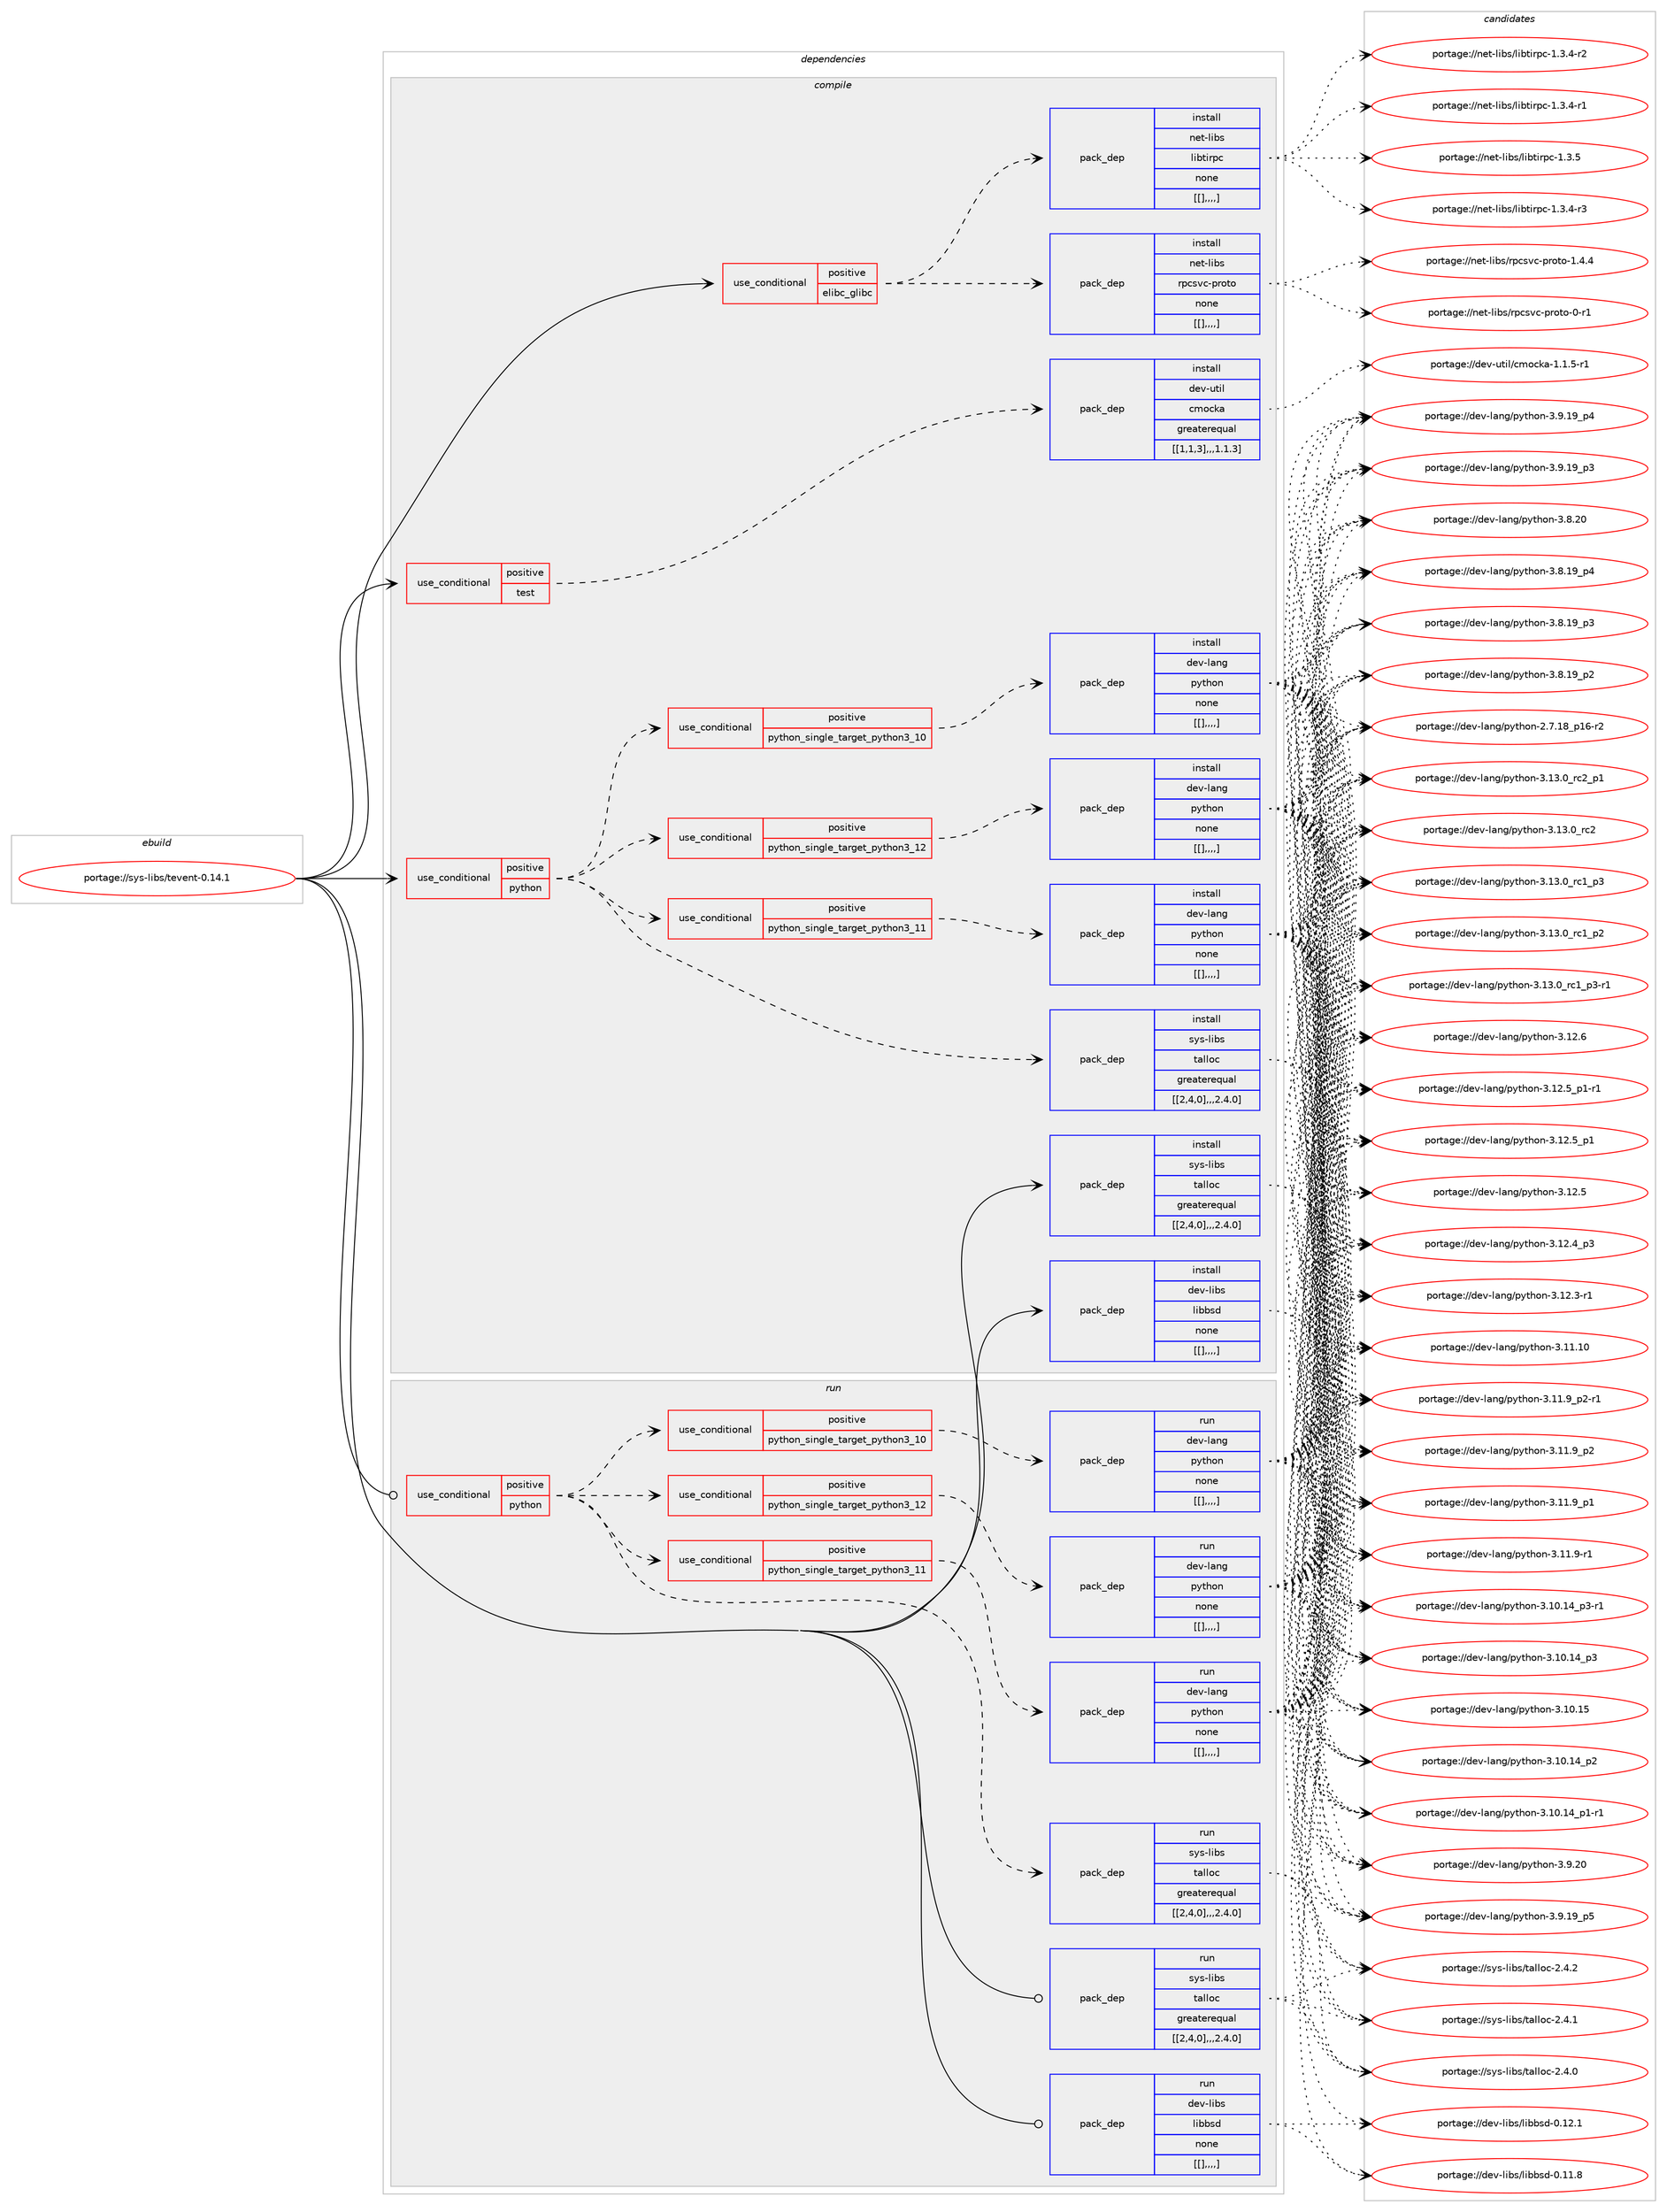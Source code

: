 digraph prolog {

# *************
# Graph options
# *************

newrank=true;
concentrate=true;
compound=true;
graph [rankdir=LR,fontname=Helvetica,fontsize=10,ranksep=1.5];#, ranksep=2.5, nodesep=0.2];
edge  [arrowhead=vee];
node  [fontname=Helvetica,fontsize=10];

# **********
# The ebuild
# **********

subgraph cluster_leftcol {
color=gray;
label=<<i>ebuild</i>>;
id [label="portage://sys-libs/tevent-0.14.1", color=red, width=4, href="../sys-libs/tevent-0.14.1.svg"];
}

# ****************
# The dependencies
# ****************

subgraph cluster_midcol {
color=gray;
label=<<i>dependencies</i>>;
subgraph cluster_compile {
fillcolor="#eeeeee";
style=filled;
label=<<i>compile</i>>;
subgraph cond10614 {
dependency28532 [label=<<TABLE BORDER="0" CELLBORDER="1" CELLSPACING="0" CELLPADDING="4"><TR><TD ROWSPAN="3" CELLPADDING="10">use_conditional</TD></TR><TR><TD>positive</TD></TR><TR><TD>elibc_glibc</TD></TR></TABLE>>, shape=none, color=red];
subgraph pack17840 {
dependency28533 [label=<<TABLE BORDER="0" CELLBORDER="1" CELLSPACING="0" CELLPADDING="4" WIDTH="220"><TR><TD ROWSPAN="6" CELLPADDING="30">pack_dep</TD></TR><TR><TD WIDTH="110">install</TD></TR><TR><TD>net-libs</TD></TR><TR><TD>libtirpc</TD></TR><TR><TD>none</TD></TR><TR><TD>[[],,,,]</TD></TR></TABLE>>, shape=none, color=blue];
}
dependency28532:e -> dependency28533:w [weight=20,style="dashed",arrowhead="vee"];
subgraph pack17841 {
dependency28534 [label=<<TABLE BORDER="0" CELLBORDER="1" CELLSPACING="0" CELLPADDING="4" WIDTH="220"><TR><TD ROWSPAN="6" CELLPADDING="30">pack_dep</TD></TR><TR><TD WIDTH="110">install</TD></TR><TR><TD>net-libs</TD></TR><TR><TD>rpcsvc-proto</TD></TR><TR><TD>none</TD></TR><TR><TD>[[],,,,]</TD></TR></TABLE>>, shape=none, color=blue];
}
dependency28532:e -> dependency28534:w [weight=20,style="dashed",arrowhead="vee"];
}
id:e -> dependency28532:w [weight=20,style="solid",arrowhead="vee"];
subgraph cond10615 {
dependency28535 [label=<<TABLE BORDER="0" CELLBORDER="1" CELLSPACING="0" CELLPADDING="4"><TR><TD ROWSPAN="3" CELLPADDING="10">use_conditional</TD></TR><TR><TD>positive</TD></TR><TR><TD>python</TD></TR></TABLE>>, shape=none, color=red];
subgraph cond10616 {
dependency28536 [label=<<TABLE BORDER="0" CELLBORDER="1" CELLSPACING="0" CELLPADDING="4"><TR><TD ROWSPAN="3" CELLPADDING="10">use_conditional</TD></TR><TR><TD>positive</TD></TR><TR><TD>python_single_target_python3_10</TD></TR></TABLE>>, shape=none, color=red];
subgraph pack17842 {
dependency28537 [label=<<TABLE BORDER="0" CELLBORDER="1" CELLSPACING="0" CELLPADDING="4" WIDTH="220"><TR><TD ROWSPAN="6" CELLPADDING="30">pack_dep</TD></TR><TR><TD WIDTH="110">install</TD></TR><TR><TD>dev-lang</TD></TR><TR><TD>python</TD></TR><TR><TD>none</TD></TR><TR><TD>[[],,,,]</TD></TR></TABLE>>, shape=none, color=blue];
}
dependency28536:e -> dependency28537:w [weight=20,style="dashed",arrowhead="vee"];
}
dependency28535:e -> dependency28536:w [weight=20,style="dashed",arrowhead="vee"];
subgraph cond10617 {
dependency28538 [label=<<TABLE BORDER="0" CELLBORDER="1" CELLSPACING="0" CELLPADDING="4"><TR><TD ROWSPAN="3" CELLPADDING="10">use_conditional</TD></TR><TR><TD>positive</TD></TR><TR><TD>python_single_target_python3_11</TD></TR></TABLE>>, shape=none, color=red];
subgraph pack17843 {
dependency28539 [label=<<TABLE BORDER="0" CELLBORDER="1" CELLSPACING="0" CELLPADDING="4" WIDTH="220"><TR><TD ROWSPAN="6" CELLPADDING="30">pack_dep</TD></TR><TR><TD WIDTH="110">install</TD></TR><TR><TD>dev-lang</TD></TR><TR><TD>python</TD></TR><TR><TD>none</TD></TR><TR><TD>[[],,,,]</TD></TR></TABLE>>, shape=none, color=blue];
}
dependency28538:e -> dependency28539:w [weight=20,style="dashed",arrowhead="vee"];
}
dependency28535:e -> dependency28538:w [weight=20,style="dashed",arrowhead="vee"];
subgraph cond10618 {
dependency28540 [label=<<TABLE BORDER="0" CELLBORDER="1" CELLSPACING="0" CELLPADDING="4"><TR><TD ROWSPAN="3" CELLPADDING="10">use_conditional</TD></TR><TR><TD>positive</TD></TR><TR><TD>python_single_target_python3_12</TD></TR></TABLE>>, shape=none, color=red];
subgraph pack17844 {
dependency28541 [label=<<TABLE BORDER="0" CELLBORDER="1" CELLSPACING="0" CELLPADDING="4" WIDTH="220"><TR><TD ROWSPAN="6" CELLPADDING="30">pack_dep</TD></TR><TR><TD WIDTH="110">install</TD></TR><TR><TD>dev-lang</TD></TR><TR><TD>python</TD></TR><TR><TD>none</TD></TR><TR><TD>[[],,,,]</TD></TR></TABLE>>, shape=none, color=blue];
}
dependency28540:e -> dependency28541:w [weight=20,style="dashed",arrowhead="vee"];
}
dependency28535:e -> dependency28540:w [weight=20,style="dashed",arrowhead="vee"];
subgraph pack17845 {
dependency28542 [label=<<TABLE BORDER="0" CELLBORDER="1" CELLSPACING="0" CELLPADDING="4" WIDTH="220"><TR><TD ROWSPAN="6" CELLPADDING="30">pack_dep</TD></TR><TR><TD WIDTH="110">install</TD></TR><TR><TD>sys-libs</TD></TR><TR><TD>talloc</TD></TR><TR><TD>greaterequal</TD></TR><TR><TD>[[2,4,0],,,2.4.0]</TD></TR></TABLE>>, shape=none, color=blue];
}
dependency28535:e -> dependency28542:w [weight=20,style="dashed",arrowhead="vee"];
}
id:e -> dependency28535:w [weight=20,style="solid",arrowhead="vee"];
subgraph cond10619 {
dependency28543 [label=<<TABLE BORDER="0" CELLBORDER="1" CELLSPACING="0" CELLPADDING="4"><TR><TD ROWSPAN="3" CELLPADDING="10">use_conditional</TD></TR><TR><TD>positive</TD></TR><TR><TD>test</TD></TR></TABLE>>, shape=none, color=red];
subgraph pack17846 {
dependency28544 [label=<<TABLE BORDER="0" CELLBORDER="1" CELLSPACING="0" CELLPADDING="4" WIDTH="220"><TR><TD ROWSPAN="6" CELLPADDING="30">pack_dep</TD></TR><TR><TD WIDTH="110">install</TD></TR><TR><TD>dev-util</TD></TR><TR><TD>cmocka</TD></TR><TR><TD>greaterequal</TD></TR><TR><TD>[[1,1,3],,,1.1.3]</TD></TR></TABLE>>, shape=none, color=blue];
}
dependency28543:e -> dependency28544:w [weight=20,style="dashed",arrowhead="vee"];
}
id:e -> dependency28543:w [weight=20,style="solid",arrowhead="vee"];
subgraph pack17847 {
dependency28545 [label=<<TABLE BORDER="0" CELLBORDER="1" CELLSPACING="0" CELLPADDING="4" WIDTH="220"><TR><TD ROWSPAN="6" CELLPADDING="30">pack_dep</TD></TR><TR><TD WIDTH="110">install</TD></TR><TR><TD>dev-libs</TD></TR><TR><TD>libbsd</TD></TR><TR><TD>none</TD></TR><TR><TD>[[],,,,]</TD></TR></TABLE>>, shape=none, color=blue];
}
id:e -> dependency28545:w [weight=20,style="solid",arrowhead="vee"];
subgraph pack17848 {
dependency28546 [label=<<TABLE BORDER="0" CELLBORDER="1" CELLSPACING="0" CELLPADDING="4" WIDTH="220"><TR><TD ROWSPAN="6" CELLPADDING="30">pack_dep</TD></TR><TR><TD WIDTH="110">install</TD></TR><TR><TD>sys-libs</TD></TR><TR><TD>talloc</TD></TR><TR><TD>greaterequal</TD></TR><TR><TD>[[2,4,0],,,2.4.0]</TD></TR></TABLE>>, shape=none, color=blue];
}
id:e -> dependency28546:w [weight=20,style="solid",arrowhead="vee"];
}
subgraph cluster_compileandrun {
fillcolor="#eeeeee";
style=filled;
label=<<i>compile and run</i>>;
}
subgraph cluster_run {
fillcolor="#eeeeee";
style=filled;
label=<<i>run</i>>;
subgraph cond10620 {
dependency28547 [label=<<TABLE BORDER="0" CELLBORDER="1" CELLSPACING="0" CELLPADDING="4"><TR><TD ROWSPAN="3" CELLPADDING="10">use_conditional</TD></TR><TR><TD>positive</TD></TR><TR><TD>python</TD></TR></TABLE>>, shape=none, color=red];
subgraph cond10621 {
dependency28548 [label=<<TABLE BORDER="0" CELLBORDER="1" CELLSPACING="0" CELLPADDING="4"><TR><TD ROWSPAN="3" CELLPADDING="10">use_conditional</TD></TR><TR><TD>positive</TD></TR><TR><TD>python_single_target_python3_10</TD></TR></TABLE>>, shape=none, color=red];
subgraph pack17849 {
dependency28549 [label=<<TABLE BORDER="0" CELLBORDER="1" CELLSPACING="0" CELLPADDING="4" WIDTH="220"><TR><TD ROWSPAN="6" CELLPADDING="30">pack_dep</TD></TR><TR><TD WIDTH="110">run</TD></TR><TR><TD>dev-lang</TD></TR><TR><TD>python</TD></TR><TR><TD>none</TD></TR><TR><TD>[[],,,,]</TD></TR></TABLE>>, shape=none, color=blue];
}
dependency28548:e -> dependency28549:w [weight=20,style="dashed",arrowhead="vee"];
}
dependency28547:e -> dependency28548:w [weight=20,style="dashed",arrowhead="vee"];
subgraph cond10622 {
dependency28550 [label=<<TABLE BORDER="0" CELLBORDER="1" CELLSPACING="0" CELLPADDING="4"><TR><TD ROWSPAN="3" CELLPADDING="10">use_conditional</TD></TR><TR><TD>positive</TD></TR><TR><TD>python_single_target_python3_11</TD></TR></TABLE>>, shape=none, color=red];
subgraph pack17850 {
dependency28551 [label=<<TABLE BORDER="0" CELLBORDER="1" CELLSPACING="0" CELLPADDING="4" WIDTH="220"><TR><TD ROWSPAN="6" CELLPADDING="30">pack_dep</TD></TR><TR><TD WIDTH="110">run</TD></TR><TR><TD>dev-lang</TD></TR><TR><TD>python</TD></TR><TR><TD>none</TD></TR><TR><TD>[[],,,,]</TD></TR></TABLE>>, shape=none, color=blue];
}
dependency28550:e -> dependency28551:w [weight=20,style="dashed",arrowhead="vee"];
}
dependency28547:e -> dependency28550:w [weight=20,style="dashed",arrowhead="vee"];
subgraph cond10623 {
dependency28552 [label=<<TABLE BORDER="0" CELLBORDER="1" CELLSPACING="0" CELLPADDING="4"><TR><TD ROWSPAN="3" CELLPADDING="10">use_conditional</TD></TR><TR><TD>positive</TD></TR><TR><TD>python_single_target_python3_12</TD></TR></TABLE>>, shape=none, color=red];
subgraph pack17851 {
dependency28553 [label=<<TABLE BORDER="0" CELLBORDER="1" CELLSPACING="0" CELLPADDING="4" WIDTH="220"><TR><TD ROWSPAN="6" CELLPADDING="30">pack_dep</TD></TR><TR><TD WIDTH="110">run</TD></TR><TR><TD>dev-lang</TD></TR><TR><TD>python</TD></TR><TR><TD>none</TD></TR><TR><TD>[[],,,,]</TD></TR></TABLE>>, shape=none, color=blue];
}
dependency28552:e -> dependency28553:w [weight=20,style="dashed",arrowhead="vee"];
}
dependency28547:e -> dependency28552:w [weight=20,style="dashed",arrowhead="vee"];
subgraph pack17852 {
dependency28554 [label=<<TABLE BORDER="0" CELLBORDER="1" CELLSPACING="0" CELLPADDING="4" WIDTH="220"><TR><TD ROWSPAN="6" CELLPADDING="30">pack_dep</TD></TR><TR><TD WIDTH="110">run</TD></TR><TR><TD>sys-libs</TD></TR><TR><TD>talloc</TD></TR><TR><TD>greaterequal</TD></TR><TR><TD>[[2,4,0],,,2.4.0]</TD></TR></TABLE>>, shape=none, color=blue];
}
dependency28547:e -> dependency28554:w [weight=20,style="dashed",arrowhead="vee"];
}
id:e -> dependency28547:w [weight=20,style="solid",arrowhead="odot"];
subgraph pack17853 {
dependency28555 [label=<<TABLE BORDER="0" CELLBORDER="1" CELLSPACING="0" CELLPADDING="4" WIDTH="220"><TR><TD ROWSPAN="6" CELLPADDING="30">pack_dep</TD></TR><TR><TD WIDTH="110">run</TD></TR><TR><TD>dev-libs</TD></TR><TR><TD>libbsd</TD></TR><TR><TD>none</TD></TR><TR><TD>[[],,,,]</TD></TR></TABLE>>, shape=none, color=blue];
}
id:e -> dependency28555:w [weight=20,style="solid",arrowhead="odot"];
subgraph pack17854 {
dependency28556 [label=<<TABLE BORDER="0" CELLBORDER="1" CELLSPACING="0" CELLPADDING="4" WIDTH="220"><TR><TD ROWSPAN="6" CELLPADDING="30">pack_dep</TD></TR><TR><TD WIDTH="110">run</TD></TR><TR><TD>sys-libs</TD></TR><TR><TD>talloc</TD></TR><TR><TD>greaterequal</TD></TR><TR><TD>[[2,4,0],,,2.4.0]</TD></TR></TABLE>>, shape=none, color=blue];
}
id:e -> dependency28556:w [weight=20,style="solid",arrowhead="odot"];
}
}

# **************
# The candidates
# **************

subgraph cluster_choices {
rank=same;
color=gray;
label=<<i>candidates</i>>;

subgraph choice17840 {
color=black;
nodesep=1;
choice1101011164510810598115471081059811610511411299454946514653 [label="portage://net-libs/libtirpc-1.3.5", color=red, width=4,href="../net-libs/libtirpc-1.3.5.svg"];
choice11010111645108105981154710810598116105114112994549465146524511451 [label="portage://net-libs/libtirpc-1.3.4-r3", color=red, width=4,href="../net-libs/libtirpc-1.3.4-r3.svg"];
choice11010111645108105981154710810598116105114112994549465146524511450 [label="portage://net-libs/libtirpc-1.3.4-r2", color=red, width=4,href="../net-libs/libtirpc-1.3.4-r2.svg"];
choice11010111645108105981154710810598116105114112994549465146524511449 [label="portage://net-libs/libtirpc-1.3.4-r1", color=red, width=4,href="../net-libs/libtirpc-1.3.4-r1.svg"];
dependency28533:e -> choice1101011164510810598115471081059811610511411299454946514653:w [style=dotted,weight="100"];
dependency28533:e -> choice11010111645108105981154710810598116105114112994549465146524511451:w [style=dotted,weight="100"];
dependency28533:e -> choice11010111645108105981154710810598116105114112994549465146524511450:w [style=dotted,weight="100"];
dependency28533:e -> choice11010111645108105981154710810598116105114112994549465146524511449:w [style=dotted,weight="100"];
}
subgraph choice17841 {
color=black;
nodesep=1;
choice110101116451081059811547114112991151189945112114111116111454946524652 [label="portage://net-libs/rpcsvc-proto-1.4.4", color=red, width=4,href="../net-libs/rpcsvc-proto-1.4.4.svg"];
choice11010111645108105981154711411299115118994511211411111611145484511449 [label="portage://net-libs/rpcsvc-proto-0-r1", color=red, width=4,href="../net-libs/rpcsvc-proto-0-r1.svg"];
dependency28534:e -> choice110101116451081059811547114112991151189945112114111116111454946524652:w [style=dotted,weight="100"];
dependency28534:e -> choice11010111645108105981154711411299115118994511211411111611145484511449:w [style=dotted,weight="100"];
}
subgraph choice17842 {
color=black;
nodesep=1;
choice100101118451089711010347112121116104111110455146495146489511499509511249 [label="portage://dev-lang/python-3.13.0_rc2_p1", color=red, width=4,href="../dev-lang/python-3.13.0_rc2_p1.svg"];
choice10010111845108971101034711212111610411111045514649514648951149950 [label="portage://dev-lang/python-3.13.0_rc2", color=red, width=4,href="../dev-lang/python-3.13.0_rc2.svg"];
choice1001011184510897110103471121211161041111104551464951464895114994995112514511449 [label="portage://dev-lang/python-3.13.0_rc1_p3-r1", color=red, width=4,href="../dev-lang/python-3.13.0_rc1_p3-r1.svg"];
choice100101118451089711010347112121116104111110455146495146489511499499511251 [label="portage://dev-lang/python-3.13.0_rc1_p3", color=red, width=4,href="../dev-lang/python-3.13.0_rc1_p3.svg"];
choice100101118451089711010347112121116104111110455146495146489511499499511250 [label="portage://dev-lang/python-3.13.0_rc1_p2", color=red, width=4,href="../dev-lang/python-3.13.0_rc1_p2.svg"];
choice10010111845108971101034711212111610411111045514649504654 [label="portage://dev-lang/python-3.12.6", color=red, width=4,href="../dev-lang/python-3.12.6.svg"];
choice1001011184510897110103471121211161041111104551464950465395112494511449 [label="portage://dev-lang/python-3.12.5_p1-r1", color=red, width=4,href="../dev-lang/python-3.12.5_p1-r1.svg"];
choice100101118451089711010347112121116104111110455146495046539511249 [label="portage://dev-lang/python-3.12.5_p1", color=red, width=4,href="../dev-lang/python-3.12.5_p1.svg"];
choice10010111845108971101034711212111610411111045514649504653 [label="portage://dev-lang/python-3.12.5", color=red, width=4,href="../dev-lang/python-3.12.5.svg"];
choice100101118451089711010347112121116104111110455146495046529511251 [label="portage://dev-lang/python-3.12.4_p3", color=red, width=4,href="../dev-lang/python-3.12.4_p3.svg"];
choice100101118451089711010347112121116104111110455146495046514511449 [label="portage://dev-lang/python-3.12.3-r1", color=red, width=4,href="../dev-lang/python-3.12.3-r1.svg"];
choice1001011184510897110103471121211161041111104551464949464948 [label="portage://dev-lang/python-3.11.10", color=red, width=4,href="../dev-lang/python-3.11.10.svg"];
choice1001011184510897110103471121211161041111104551464949465795112504511449 [label="portage://dev-lang/python-3.11.9_p2-r1", color=red, width=4,href="../dev-lang/python-3.11.9_p2-r1.svg"];
choice100101118451089711010347112121116104111110455146494946579511250 [label="portage://dev-lang/python-3.11.9_p2", color=red, width=4,href="../dev-lang/python-3.11.9_p2.svg"];
choice100101118451089711010347112121116104111110455146494946579511249 [label="portage://dev-lang/python-3.11.9_p1", color=red, width=4,href="../dev-lang/python-3.11.9_p1.svg"];
choice100101118451089711010347112121116104111110455146494946574511449 [label="portage://dev-lang/python-3.11.9-r1", color=red, width=4,href="../dev-lang/python-3.11.9-r1.svg"];
choice1001011184510897110103471121211161041111104551464948464953 [label="portage://dev-lang/python-3.10.15", color=red, width=4,href="../dev-lang/python-3.10.15.svg"];
choice100101118451089711010347112121116104111110455146494846495295112514511449 [label="portage://dev-lang/python-3.10.14_p3-r1", color=red, width=4,href="../dev-lang/python-3.10.14_p3-r1.svg"];
choice10010111845108971101034711212111610411111045514649484649529511251 [label="portage://dev-lang/python-3.10.14_p3", color=red, width=4,href="../dev-lang/python-3.10.14_p3.svg"];
choice10010111845108971101034711212111610411111045514649484649529511250 [label="portage://dev-lang/python-3.10.14_p2", color=red, width=4,href="../dev-lang/python-3.10.14_p2.svg"];
choice100101118451089711010347112121116104111110455146494846495295112494511449 [label="portage://dev-lang/python-3.10.14_p1-r1", color=red, width=4,href="../dev-lang/python-3.10.14_p1-r1.svg"];
choice10010111845108971101034711212111610411111045514657465048 [label="portage://dev-lang/python-3.9.20", color=red, width=4,href="../dev-lang/python-3.9.20.svg"];
choice100101118451089711010347112121116104111110455146574649579511253 [label="portage://dev-lang/python-3.9.19_p5", color=red, width=4,href="../dev-lang/python-3.9.19_p5.svg"];
choice100101118451089711010347112121116104111110455146574649579511252 [label="portage://dev-lang/python-3.9.19_p4", color=red, width=4,href="../dev-lang/python-3.9.19_p4.svg"];
choice100101118451089711010347112121116104111110455146574649579511251 [label="portage://dev-lang/python-3.9.19_p3", color=red, width=4,href="../dev-lang/python-3.9.19_p3.svg"];
choice10010111845108971101034711212111610411111045514656465048 [label="portage://dev-lang/python-3.8.20", color=red, width=4,href="../dev-lang/python-3.8.20.svg"];
choice100101118451089711010347112121116104111110455146564649579511252 [label="portage://dev-lang/python-3.8.19_p4", color=red, width=4,href="../dev-lang/python-3.8.19_p4.svg"];
choice100101118451089711010347112121116104111110455146564649579511251 [label="portage://dev-lang/python-3.8.19_p3", color=red, width=4,href="../dev-lang/python-3.8.19_p3.svg"];
choice100101118451089711010347112121116104111110455146564649579511250 [label="portage://dev-lang/python-3.8.19_p2", color=red, width=4,href="../dev-lang/python-3.8.19_p2.svg"];
choice100101118451089711010347112121116104111110455046554649569511249544511450 [label="portage://dev-lang/python-2.7.18_p16-r2", color=red, width=4,href="../dev-lang/python-2.7.18_p16-r2.svg"];
dependency28537:e -> choice100101118451089711010347112121116104111110455146495146489511499509511249:w [style=dotted,weight="100"];
dependency28537:e -> choice10010111845108971101034711212111610411111045514649514648951149950:w [style=dotted,weight="100"];
dependency28537:e -> choice1001011184510897110103471121211161041111104551464951464895114994995112514511449:w [style=dotted,weight="100"];
dependency28537:e -> choice100101118451089711010347112121116104111110455146495146489511499499511251:w [style=dotted,weight="100"];
dependency28537:e -> choice100101118451089711010347112121116104111110455146495146489511499499511250:w [style=dotted,weight="100"];
dependency28537:e -> choice10010111845108971101034711212111610411111045514649504654:w [style=dotted,weight="100"];
dependency28537:e -> choice1001011184510897110103471121211161041111104551464950465395112494511449:w [style=dotted,weight="100"];
dependency28537:e -> choice100101118451089711010347112121116104111110455146495046539511249:w [style=dotted,weight="100"];
dependency28537:e -> choice10010111845108971101034711212111610411111045514649504653:w [style=dotted,weight="100"];
dependency28537:e -> choice100101118451089711010347112121116104111110455146495046529511251:w [style=dotted,weight="100"];
dependency28537:e -> choice100101118451089711010347112121116104111110455146495046514511449:w [style=dotted,weight="100"];
dependency28537:e -> choice1001011184510897110103471121211161041111104551464949464948:w [style=dotted,weight="100"];
dependency28537:e -> choice1001011184510897110103471121211161041111104551464949465795112504511449:w [style=dotted,weight="100"];
dependency28537:e -> choice100101118451089711010347112121116104111110455146494946579511250:w [style=dotted,weight="100"];
dependency28537:e -> choice100101118451089711010347112121116104111110455146494946579511249:w [style=dotted,weight="100"];
dependency28537:e -> choice100101118451089711010347112121116104111110455146494946574511449:w [style=dotted,weight="100"];
dependency28537:e -> choice1001011184510897110103471121211161041111104551464948464953:w [style=dotted,weight="100"];
dependency28537:e -> choice100101118451089711010347112121116104111110455146494846495295112514511449:w [style=dotted,weight="100"];
dependency28537:e -> choice10010111845108971101034711212111610411111045514649484649529511251:w [style=dotted,weight="100"];
dependency28537:e -> choice10010111845108971101034711212111610411111045514649484649529511250:w [style=dotted,weight="100"];
dependency28537:e -> choice100101118451089711010347112121116104111110455146494846495295112494511449:w [style=dotted,weight="100"];
dependency28537:e -> choice10010111845108971101034711212111610411111045514657465048:w [style=dotted,weight="100"];
dependency28537:e -> choice100101118451089711010347112121116104111110455146574649579511253:w [style=dotted,weight="100"];
dependency28537:e -> choice100101118451089711010347112121116104111110455146574649579511252:w [style=dotted,weight="100"];
dependency28537:e -> choice100101118451089711010347112121116104111110455146574649579511251:w [style=dotted,weight="100"];
dependency28537:e -> choice10010111845108971101034711212111610411111045514656465048:w [style=dotted,weight="100"];
dependency28537:e -> choice100101118451089711010347112121116104111110455146564649579511252:w [style=dotted,weight="100"];
dependency28537:e -> choice100101118451089711010347112121116104111110455146564649579511251:w [style=dotted,weight="100"];
dependency28537:e -> choice100101118451089711010347112121116104111110455146564649579511250:w [style=dotted,weight="100"];
dependency28537:e -> choice100101118451089711010347112121116104111110455046554649569511249544511450:w [style=dotted,weight="100"];
}
subgraph choice17843 {
color=black;
nodesep=1;
choice100101118451089711010347112121116104111110455146495146489511499509511249 [label="portage://dev-lang/python-3.13.0_rc2_p1", color=red, width=4,href="../dev-lang/python-3.13.0_rc2_p1.svg"];
choice10010111845108971101034711212111610411111045514649514648951149950 [label="portage://dev-lang/python-3.13.0_rc2", color=red, width=4,href="../dev-lang/python-3.13.0_rc2.svg"];
choice1001011184510897110103471121211161041111104551464951464895114994995112514511449 [label="portage://dev-lang/python-3.13.0_rc1_p3-r1", color=red, width=4,href="../dev-lang/python-3.13.0_rc1_p3-r1.svg"];
choice100101118451089711010347112121116104111110455146495146489511499499511251 [label="portage://dev-lang/python-3.13.0_rc1_p3", color=red, width=4,href="../dev-lang/python-3.13.0_rc1_p3.svg"];
choice100101118451089711010347112121116104111110455146495146489511499499511250 [label="portage://dev-lang/python-3.13.0_rc1_p2", color=red, width=4,href="../dev-lang/python-3.13.0_rc1_p2.svg"];
choice10010111845108971101034711212111610411111045514649504654 [label="portage://dev-lang/python-3.12.6", color=red, width=4,href="../dev-lang/python-3.12.6.svg"];
choice1001011184510897110103471121211161041111104551464950465395112494511449 [label="portage://dev-lang/python-3.12.5_p1-r1", color=red, width=4,href="../dev-lang/python-3.12.5_p1-r1.svg"];
choice100101118451089711010347112121116104111110455146495046539511249 [label="portage://dev-lang/python-3.12.5_p1", color=red, width=4,href="../dev-lang/python-3.12.5_p1.svg"];
choice10010111845108971101034711212111610411111045514649504653 [label="portage://dev-lang/python-3.12.5", color=red, width=4,href="../dev-lang/python-3.12.5.svg"];
choice100101118451089711010347112121116104111110455146495046529511251 [label="portage://dev-lang/python-3.12.4_p3", color=red, width=4,href="../dev-lang/python-3.12.4_p3.svg"];
choice100101118451089711010347112121116104111110455146495046514511449 [label="portage://dev-lang/python-3.12.3-r1", color=red, width=4,href="../dev-lang/python-3.12.3-r1.svg"];
choice1001011184510897110103471121211161041111104551464949464948 [label="portage://dev-lang/python-3.11.10", color=red, width=4,href="../dev-lang/python-3.11.10.svg"];
choice1001011184510897110103471121211161041111104551464949465795112504511449 [label="portage://dev-lang/python-3.11.9_p2-r1", color=red, width=4,href="../dev-lang/python-3.11.9_p2-r1.svg"];
choice100101118451089711010347112121116104111110455146494946579511250 [label="portage://dev-lang/python-3.11.9_p2", color=red, width=4,href="../dev-lang/python-3.11.9_p2.svg"];
choice100101118451089711010347112121116104111110455146494946579511249 [label="portage://dev-lang/python-3.11.9_p1", color=red, width=4,href="../dev-lang/python-3.11.9_p1.svg"];
choice100101118451089711010347112121116104111110455146494946574511449 [label="portage://dev-lang/python-3.11.9-r1", color=red, width=4,href="../dev-lang/python-3.11.9-r1.svg"];
choice1001011184510897110103471121211161041111104551464948464953 [label="portage://dev-lang/python-3.10.15", color=red, width=4,href="../dev-lang/python-3.10.15.svg"];
choice100101118451089711010347112121116104111110455146494846495295112514511449 [label="portage://dev-lang/python-3.10.14_p3-r1", color=red, width=4,href="../dev-lang/python-3.10.14_p3-r1.svg"];
choice10010111845108971101034711212111610411111045514649484649529511251 [label="portage://dev-lang/python-3.10.14_p3", color=red, width=4,href="../dev-lang/python-3.10.14_p3.svg"];
choice10010111845108971101034711212111610411111045514649484649529511250 [label="portage://dev-lang/python-3.10.14_p2", color=red, width=4,href="../dev-lang/python-3.10.14_p2.svg"];
choice100101118451089711010347112121116104111110455146494846495295112494511449 [label="portage://dev-lang/python-3.10.14_p1-r1", color=red, width=4,href="../dev-lang/python-3.10.14_p1-r1.svg"];
choice10010111845108971101034711212111610411111045514657465048 [label="portage://dev-lang/python-3.9.20", color=red, width=4,href="../dev-lang/python-3.9.20.svg"];
choice100101118451089711010347112121116104111110455146574649579511253 [label="portage://dev-lang/python-3.9.19_p5", color=red, width=4,href="../dev-lang/python-3.9.19_p5.svg"];
choice100101118451089711010347112121116104111110455146574649579511252 [label="portage://dev-lang/python-3.9.19_p4", color=red, width=4,href="../dev-lang/python-3.9.19_p4.svg"];
choice100101118451089711010347112121116104111110455146574649579511251 [label="portage://dev-lang/python-3.9.19_p3", color=red, width=4,href="../dev-lang/python-3.9.19_p3.svg"];
choice10010111845108971101034711212111610411111045514656465048 [label="portage://dev-lang/python-3.8.20", color=red, width=4,href="../dev-lang/python-3.8.20.svg"];
choice100101118451089711010347112121116104111110455146564649579511252 [label="portage://dev-lang/python-3.8.19_p4", color=red, width=4,href="../dev-lang/python-3.8.19_p4.svg"];
choice100101118451089711010347112121116104111110455146564649579511251 [label="portage://dev-lang/python-3.8.19_p3", color=red, width=4,href="../dev-lang/python-3.8.19_p3.svg"];
choice100101118451089711010347112121116104111110455146564649579511250 [label="portage://dev-lang/python-3.8.19_p2", color=red, width=4,href="../dev-lang/python-3.8.19_p2.svg"];
choice100101118451089711010347112121116104111110455046554649569511249544511450 [label="portage://dev-lang/python-2.7.18_p16-r2", color=red, width=4,href="../dev-lang/python-2.7.18_p16-r2.svg"];
dependency28539:e -> choice100101118451089711010347112121116104111110455146495146489511499509511249:w [style=dotted,weight="100"];
dependency28539:e -> choice10010111845108971101034711212111610411111045514649514648951149950:w [style=dotted,weight="100"];
dependency28539:e -> choice1001011184510897110103471121211161041111104551464951464895114994995112514511449:w [style=dotted,weight="100"];
dependency28539:e -> choice100101118451089711010347112121116104111110455146495146489511499499511251:w [style=dotted,weight="100"];
dependency28539:e -> choice100101118451089711010347112121116104111110455146495146489511499499511250:w [style=dotted,weight="100"];
dependency28539:e -> choice10010111845108971101034711212111610411111045514649504654:w [style=dotted,weight="100"];
dependency28539:e -> choice1001011184510897110103471121211161041111104551464950465395112494511449:w [style=dotted,weight="100"];
dependency28539:e -> choice100101118451089711010347112121116104111110455146495046539511249:w [style=dotted,weight="100"];
dependency28539:e -> choice10010111845108971101034711212111610411111045514649504653:w [style=dotted,weight="100"];
dependency28539:e -> choice100101118451089711010347112121116104111110455146495046529511251:w [style=dotted,weight="100"];
dependency28539:e -> choice100101118451089711010347112121116104111110455146495046514511449:w [style=dotted,weight="100"];
dependency28539:e -> choice1001011184510897110103471121211161041111104551464949464948:w [style=dotted,weight="100"];
dependency28539:e -> choice1001011184510897110103471121211161041111104551464949465795112504511449:w [style=dotted,weight="100"];
dependency28539:e -> choice100101118451089711010347112121116104111110455146494946579511250:w [style=dotted,weight="100"];
dependency28539:e -> choice100101118451089711010347112121116104111110455146494946579511249:w [style=dotted,weight="100"];
dependency28539:e -> choice100101118451089711010347112121116104111110455146494946574511449:w [style=dotted,weight="100"];
dependency28539:e -> choice1001011184510897110103471121211161041111104551464948464953:w [style=dotted,weight="100"];
dependency28539:e -> choice100101118451089711010347112121116104111110455146494846495295112514511449:w [style=dotted,weight="100"];
dependency28539:e -> choice10010111845108971101034711212111610411111045514649484649529511251:w [style=dotted,weight="100"];
dependency28539:e -> choice10010111845108971101034711212111610411111045514649484649529511250:w [style=dotted,weight="100"];
dependency28539:e -> choice100101118451089711010347112121116104111110455146494846495295112494511449:w [style=dotted,weight="100"];
dependency28539:e -> choice10010111845108971101034711212111610411111045514657465048:w [style=dotted,weight="100"];
dependency28539:e -> choice100101118451089711010347112121116104111110455146574649579511253:w [style=dotted,weight="100"];
dependency28539:e -> choice100101118451089711010347112121116104111110455146574649579511252:w [style=dotted,weight="100"];
dependency28539:e -> choice100101118451089711010347112121116104111110455146574649579511251:w [style=dotted,weight="100"];
dependency28539:e -> choice10010111845108971101034711212111610411111045514656465048:w [style=dotted,weight="100"];
dependency28539:e -> choice100101118451089711010347112121116104111110455146564649579511252:w [style=dotted,weight="100"];
dependency28539:e -> choice100101118451089711010347112121116104111110455146564649579511251:w [style=dotted,weight="100"];
dependency28539:e -> choice100101118451089711010347112121116104111110455146564649579511250:w [style=dotted,weight="100"];
dependency28539:e -> choice100101118451089711010347112121116104111110455046554649569511249544511450:w [style=dotted,weight="100"];
}
subgraph choice17844 {
color=black;
nodesep=1;
choice100101118451089711010347112121116104111110455146495146489511499509511249 [label="portage://dev-lang/python-3.13.0_rc2_p1", color=red, width=4,href="../dev-lang/python-3.13.0_rc2_p1.svg"];
choice10010111845108971101034711212111610411111045514649514648951149950 [label="portage://dev-lang/python-3.13.0_rc2", color=red, width=4,href="../dev-lang/python-3.13.0_rc2.svg"];
choice1001011184510897110103471121211161041111104551464951464895114994995112514511449 [label="portage://dev-lang/python-3.13.0_rc1_p3-r1", color=red, width=4,href="../dev-lang/python-3.13.0_rc1_p3-r1.svg"];
choice100101118451089711010347112121116104111110455146495146489511499499511251 [label="portage://dev-lang/python-3.13.0_rc1_p3", color=red, width=4,href="../dev-lang/python-3.13.0_rc1_p3.svg"];
choice100101118451089711010347112121116104111110455146495146489511499499511250 [label="portage://dev-lang/python-3.13.0_rc1_p2", color=red, width=4,href="../dev-lang/python-3.13.0_rc1_p2.svg"];
choice10010111845108971101034711212111610411111045514649504654 [label="portage://dev-lang/python-3.12.6", color=red, width=4,href="../dev-lang/python-3.12.6.svg"];
choice1001011184510897110103471121211161041111104551464950465395112494511449 [label="portage://dev-lang/python-3.12.5_p1-r1", color=red, width=4,href="../dev-lang/python-3.12.5_p1-r1.svg"];
choice100101118451089711010347112121116104111110455146495046539511249 [label="portage://dev-lang/python-3.12.5_p1", color=red, width=4,href="../dev-lang/python-3.12.5_p1.svg"];
choice10010111845108971101034711212111610411111045514649504653 [label="portage://dev-lang/python-3.12.5", color=red, width=4,href="../dev-lang/python-3.12.5.svg"];
choice100101118451089711010347112121116104111110455146495046529511251 [label="portage://dev-lang/python-3.12.4_p3", color=red, width=4,href="../dev-lang/python-3.12.4_p3.svg"];
choice100101118451089711010347112121116104111110455146495046514511449 [label="portage://dev-lang/python-3.12.3-r1", color=red, width=4,href="../dev-lang/python-3.12.3-r1.svg"];
choice1001011184510897110103471121211161041111104551464949464948 [label="portage://dev-lang/python-3.11.10", color=red, width=4,href="../dev-lang/python-3.11.10.svg"];
choice1001011184510897110103471121211161041111104551464949465795112504511449 [label="portage://dev-lang/python-3.11.9_p2-r1", color=red, width=4,href="../dev-lang/python-3.11.9_p2-r1.svg"];
choice100101118451089711010347112121116104111110455146494946579511250 [label="portage://dev-lang/python-3.11.9_p2", color=red, width=4,href="../dev-lang/python-3.11.9_p2.svg"];
choice100101118451089711010347112121116104111110455146494946579511249 [label="portage://dev-lang/python-3.11.9_p1", color=red, width=4,href="../dev-lang/python-3.11.9_p1.svg"];
choice100101118451089711010347112121116104111110455146494946574511449 [label="portage://dev-lang/python-3.11.9-r1", color=red, width=4,href="../dev-lang/python-3.11.9-r1.svg"];
choice1001011184510897110103471121211161041111104551464948464953 [label="portage://dev-lang/python-3.10.15", color=red, width=4,href="../dev-lang/python-3.10.15.svg"];
choice100101118451089711010347112121116104111110455146494846495295112514511449 [label="portage://dev-lang/python-3.10.14_p3-r1", color=red, width=4,href="../dev-lang/python-3.10.14_p3-r1.svg"];
choice10010111845108971101034711212111610411111045514649484649529511251 [label="portage://dev-lang/python-3.10.14_p3", color=red, width=4,href="../dev-lang/python-3.10.14_p3.svg"];
choice10010111845108971101034711212111610411111045514649484649529511250 [label="portage://dev-lang/python-3.10.14_p2", color=red, width=4,href="../dev-lang/python-3.10.14_p2.svg"];
choice100101118451089711010347112121116104111110455146494846495295112494511449 [label="portage://dev-lang/python-3.10.14_p1-r1", color=red, width=4,href="../dev-lang/python-3.10.14_p1-r1.svg"];
choice10010111845108971101034711212111610411111045514657465048 [label="portage://dev-lang/python-3.9.20", color=red, width=4,href="../dev-lang/python-3.9.20.svg"];
choice100101118451089711010347112121116104111110455146574649579511253 [label="portage://dev-lang/python-3.9.19_p5", color=red, width=4,href="../dev-lang/python-3.9.19_p5.svg"];
choice100101118451089711010347112121116104111110455146574649579511252 [label="portage://dev-lang/python-3.9.19_p4", color=red, width=4,href="../dev-lang/python-3.9.19_p4.svg"];
choice100101118451089711010347112121116104111110455146574649579511251 [label="portage://dev-lang/python-3.9.19_p3", color=red, width=4,href="../dev-lang/python-3.9.19_p3.svg"];
choice10010111845108971101034711212111610411111045514656465048 [label="portage://dev-lang/python-3.8.20", color=red, width=4,href="../dev-lang/python-3.8.20.svg"];
choice100101118451089711010347112121116104111110455146564649579511252 [label="portage://dev-lang/python-3.8.19_p4", color=red, width=4,href="../dev-lang/python-3.8.19_p4.svg"];
choice100101118451089711010347112121116104111110455146564649579511251 [label="portage://dev-lang/python-3.8.19_p3", color=red, width=4,href="../dev-lang/python-3.8.19_p3.svg"];
choice100101118451089711010347112121116104111110455146564649579511250 [label="portage://dev-lang/python-3.8.19_p2", color=red, width=4,href="../dev-lang/python-3.8.19_p2.svg"];
choice100101118451089711010347112121116104111110455046554649569511249544511450 [label="portage://dev-lang/python-2.7.18_p16-r2", color=red, width=4,href="../dev-lang/python-2.7.18_p16-r2.svg"];
dependency28541:e -> choice100101118451089711010347112121116104111110455146495146489511499509511249:w [style=dotted,weight="100"];
dependency28541:e -> choice10010111845108971101034711212111610411111045514649514648951149950:w [style=dotted,weight="100"];
dependency28541:e -> choice1001011184510897110103471121211161041111104551464951464895114994995112514511449:w [style=dotted,weight="100"];
dependency28541:e -> choice100101118451089711010347112121116104111110455146495146489511499499511251:w [style=dotted,weight="100"];
dependency28541:e -> choice100101118451089711010347112121116104111110455146495146489511499499511250:w [style=dotted,weight="100"];
dependency28541:e -> choice10010111845108971101034711212111610411111045514649504654:w [style=dotted,weight="100"];
dependency28541:e -> choice1001011184510897110103471121211161041111104551464950465395112494511449:w [style=dotted,weight="100"];
dependency28541:e -> choice100101118451089711010347112121116104111110455146495046539511249:w [style=dotted,weight="100"];
dependency28541:e -> choice10010111845108971101034711212111610411111045514649504653:w [style=dotted,weight="100"];
dependency28541:e -> choice100101118451089711010347112121116104111110455146495046529511251:w [style=dotted,weight="100"];
dependency28541:e -> choice100101118451089711010347112121116104111110455146495046514511449:w [style=dotted,weight="100"];
dependency28541:e -> choice1001011184510897110103471121211161041111104551464949464948:w [style=dotted,weight="100"];
dependency28541:e -> choice1001011184510897110103471121211161041111104551464949465795112504511449:w [style=dotted,weight="100"];
dependency28541:e -> choice100101118451089711010347112121116104111110455146494946579511250:w [style=dotted,weight="100"];
dependency28541:e -> choice100101118451089711010347112121116104111110455146494946579511249:w [style=dotted,weight="100"];
dependency28541:e -> choice100101118451089711010347112121116104111110455146494946574511449:w [style=dotted,weight="100"];
dependency28541:e -> choice1001011184510897110103471121211161041111104551464948464953:w [style=dotted,weight="100"];
dependency28541:e -> choice100101118451089711010347112121116104111110455146494846495295112514511449:w [style=dotted,weight="100"];
dependency28541:e -> choice10010111845108971101034711212111610411111045514649484649529511251:w [style=dotted,weight="100"];
dependency28541:e -> choice10010111845108971101034711212111610411111045514649484649529511250:w [style=dotted,weight="100"];
dependency28541:e -> choice100101118451089711010347112121116104111110455146494846495295112494511449:w [style=dotted,weight="100"];
dependency28541:e -> choice10010111845108971101034711212111610411111045514657465048:w [style=dotted,weight="100"];
dependency28541:e -> choice100101118451089711010347112121116104111110455146574649579511253:w [style=dotted,weight="100"];
dependency28541:e -> choice100101118451089711010347112121116104111110455146574649579511252:w [style=dotted,weight="100"];
dependency28541:e -> choice100101118451089711010347112121116104111110455146574649579511251:w [style=dotted,weight="100"];
dependency28541:e -> choice10010111845108971101034711212111610411111045514656465048:w [style=dotted,weight="100"];
dependency28541:e -> choice100101118451089711010347112121116104111110455146564649579511252:w [style=dotted,weight="100"];
dependency28541:e -> choice100101118451089711010347112121116104111110455146564649579511251:w [style=dotted,weight="100"];
dependency28541:e -> choice100101118451089711010347112121116104111110455146564649579511250:w [style=dotted,weight="100"];
dependency28541:e -> choice100101118451089711010347112121116104111110455046554649569511249544511450:w [style=dotted,weight="100"];
}
subgraph choice17845 {
color=black;
nodesep=1;
choice1151211154510810598115471169710810811199455046524650 [label="portage://sys-libs/talloc-2.4.2", color=red, width=4,href="../sys-libs/talloc-2.4.2.svg"];
choice1151211154510810598115471169710810811199455046524649 [label="portage://sys-libs/talloc-2.4.1", color=red, width=4,href="../sys-libs/talloc-2.4.1.svg"];
choice1151211154510810598115471169710810811199455046524648 [label="portage://sys-libs/talloc-2.4.0", color=red, width=4,href="../sys-libs/talloc-2.4.0.svg"];
dependency28542:e -> choice1151211154510810598115471169710810811199455046524650:w [style=dotted,weight="100"];
dependency28542:e -> choice1151211154510810598115471169710810811199455046524649:w [style=dotted,weight="100"];
dependency28542:e -> choice1151211154510810598115471169710810811199455046524648:w [style=dotted,weight="100"];
}
subgraph choice17846 {
color=black;
nodesep=1;
choice10010111845117116105108479910911199107974549464946534511449 [label="portage://dev-util/cmocka-1.1.5-r1", color=red, width=4,href="../dev-util/cmocka-1.1.5-r1.svg"];
dependency28544:e -> choice10010111845117116105108479910911199107974549464946534511449:w [style=dotted,weight="100"];
}
subgraph choice17847 {
color=black;
nodesep=1;
choice100101118451081059811547108105989811510045484649504649 [label="portage://dev-libs/libbsd-0.12.1", color=red, width=4,href="../dev-libs/libbsd-0.12.1.svg"];
choice100101118451081059811547108105989811510045484649494656 [label="portage://dev-libs/libbsd-0.11.8", color=red, width=4,href="../dev-libs/libbsd-0.11.8.svg"];
dependency28545:e -> choice100101118451081059811547108105989811510045484649504649:w [style=dotted,weight="100"];
dependency28545:e -> choice100101118451081059811547108105989811510045484649494656:w [style=dotted,weight="100"];
}
subgraph choice17848 {
color=black;
nodesep=1;
choice1151211154510810598115471169710810811199455046524650 [label="portage://sys-libs/talloc-2.4.2", color=red, width=4,href="../sys-libs/talloc-2.4.2.svg"];
choice1151211154510810598115471169710810811199455046524649 [label="portage://sys-libs/talloc-2.4.1", color=red, width=4,href="../sys-libs/talloc-2.4.1.svg"];
choice1151211154510810598115471169710810811199455046524648 [label="portage://sys-libs/talloc-2.4.0", color=red, width=4,href="../sys-libs/talloc-2.4.0.svg"];
dependency28546:e -> choice1151211154510810598115471169710810811199455046524650:w [style=dotted,weight="100"];
dependency28546:e -> choice1151211154510810598115471169710810811199455046524649:w [style=dotted,weight="100"];
dependency28546:e -> choice1151211154510810598115471169710810811199455046524648:w [style=dotted,weight="100"];
}
subgraph choice17849 {
color=black;
nodesep=1;
choice100101118451089711010347112121116104111110455146495146489511499509511249 [label="portage://dev-lang/python-3.13.0_rc2_p1", color=red, width=4,href="../dev-lang/python-3.13.0_rc2_p1.svg"];
choice10010111845108971101034711212111610411111045514649514648951149950 [label="portage://dev-lang/python-3.13.0_rc2", color=red, width=4,href="../dev-lang/python-3.13.0_rc2.svg"];
choice1001011184510897110103471121211161041111104551464951464895114994995112514511449 [label="portage://dev-lang/python-3.13.0_rc1_p3-r1", color=red, width=4,href="../dev-lang/python-3.13.0_rc1_p3-r1.svg"];
choice100101118451089711010347112121116104111110455146495146489511499499511251 [label="portage://dev-lang/python-3.13.0_rc1_p3", color=red, width=4,href="../dev-lang/python-3.13.0_rc1_p3.svg"];
choice100101118451089711010347112121116104111110455146495146489511499499511250 [label="portage://dev-lang/python-3.13.0_rc1_p2", color=red, width=4,href="../dev-lang/python-3.13.0_rc1_p2.svg"];
choice10010111845108971101034711212111610411111045514649504654 [label="portage://dev-lang/python-3.12.6", color=red, width=4,href="../dev-lang/python-3.12.6.svg"];
choice1001011184510897110103471121211161041111104551464950465395112494511449 [label="portage://dev-lang/python-3.12.5_p1-r1", color=red, width=4,href="../dev-lang/python-3.12.5_p1-r1.svg"];
choice100101118451089711010347112121116104111110455146495046539511249 [label="portage://dev-lang/python-3.12.5_p1", color=red, width=4,href="../dev-lang/python-3.12.5_p1.svg"];
choice10010111845108971101034711212111610411111045514649504653 [label="portage://dev-lang/python-3.12.5", color=red, width=4,href="../dev-lang/python-3.12.5.svg"];
choice100101118451089711010347112121116104111110455146495046529511251 [label="portage://dev-lang/python-3.12.4_p3", color=red, width=4,href="../dev-lang/python-3.12.4_p3.svg"];
choice100101118451089711010347112121116104111110455146495046514511449 [label="portage://dev-lang/python-3.12.3-r1", color=red, width=4,href="../dev-lang/python-3.12.3-r1.svg"];
choice1001011184510897110103471121211161041111104551464949464948 [label="portage://dev-lang/python-3.11.10", color=red, width=4,href="../dev-lang/python-3.11.10.svg"];
choice1001011184510897110103471121211161041111104551464949465795112504511449 [label="portage://dev-lang/python-3.11.9_p2-r1", color=red, width=4,href="../dev-lang/python-3.11.9_p2-r1.svg"];
choice100101118451089711010347112121116104111110455146494946579511250 [label="portage://dev-lang/python-3.11.9_p2", color=red, width=4,href="../dev-lang/python-3.11.9_p2.svg"];
choice100101118451089711010347112121116104111110455146494946579511249 [label="portage://dev-lang/python-3.11.9_p1", color=red, width=4,href="../dev-lang/python-3.11.9_p1.svg"];
choice100101118451089711010347112121116104111110455146494946574511449 [label="portage://dev-lang/python-3.11.9-r1", color=red, width=4,href="../dev-lang/python-3.11.9-r1.svg"];
choice1001011184510897110103471121211161041111104551464948464953 [label="portage://dev-lang/python-3.10.15", color=red, width=4,href="../dev-lang/python-3.10.15.svg"];
choice100101118451089711010347112121116104111110455146494846495295112514511449 [label="portage://dev-lang/python-3.10.14_p3-r1", color=red, width=4,href="../dev-lang/python-3.10.14_p3-r1.svg"];
choice10010111845108971101034711212111610411111045514649484649529511251 [label="portage://dev-lang/python-3.10.14_p3", color=red, width=4,href="../dev-lang/python-3.10.14_p3.svg"];
choice10010111845108971101034711212111610411111045514649484649529511250 [label="portage://dev-lang/python-3.10.14_p2", color=red, width=4,href="../dev-lang/python-3.10.14_p2.svg"];
choice100101118451089711010347112121116104111110455146494846495295112494511449 [label="portage://dev-lang/python-3.10.14_p1-r1", color=red, width=4,href="../dev-lang/python-3.10.14_p1-r1.svg"];
choice10010111845108971101034711212111610411111045514657465048 [label="portage://dev-lang/python-3.9.20", color=red, width=4,href="../dev-lang/python-3.9.20.svg"];
choice100101118451089711010347112121116104111110455146574649579511253 [label="portage://dev-lang/python-3.9.19_p5", color=red, width=4,href="../dev-lang/python-3.9.19_p5.svg"];
choice100101118451089711010347112121116104111110455146574649579511252 [label="portage://dev-lang/python-3.9.19_p4", color=red, width=4,href="../dev-lang/python-3.9.19_p4.svg"];
choice100101118451089711010347112121116104111110455146574649579511251 [label="portage://dev-lang/python-3.9.19_p3", color=red, width=4,href="../dev-lang/python-3.9.19_p3.svg"];
choice10010111845108971101034711212111610411111045514656465048 [label="portage://dev-lang/python-3.8.20", color=red, width=4,href="../dev-lang/python-3.8.20.svg"];
choice100101118451089711010347112121116104111110455146564649579511252 [label="portage://dev-lang/python-3.8.19_p4", color=red, width=4,href="../dev-lang/python-3.8.19_p4.svg"];
choice100101118451089711010347112121116104111110455146564649579511251 [label="portage://dev-lang/python-3.8.19_p3", color=red, width=4,href="../dev-lang/python-3.8.19_p3.svg"];
choice100101118451089711010347112121116104111110455146564649579511250 [label="portage://dev-lang/python-3.8.19_p2", color=red, width=4,href="../dev-lang/python-3.8.19_p2.svg"];
choice100101118451089711010347112121116104111110455046554649569511249544511450 [label="portage://dev-lang/python-2.7.18_p16-r2", color=red, width=4,href="../dev-lang/python-2.7.18_p16-r2.svg"];
dependency28549:e -> choice100101118451089711010347112121116104111110455146495146489511499509511249:w [style=dotted,weight="100"];
dependency28549:e -> choice10010111845108971101034711212111610411111045514649514648951149950:w [style=dotted,weight="100"];
dependency28549:e -> choice1001011184510897110103471121211161041111104551464951464895114994995112514511449:w [style=dotted,weight="100"];
dependency28549:e -> choice100101118451089711010347112121116104111110455146495146489511499499511251:w [style=dotted,weight="100"];
dependency28549:e -> choice100101118451089711010347112121116104111110455146495146489511499499511250:w [style=dotted,weight="100"];
dependency28549:e -> choice10010111845108971101034711212111610411111045514649504654:w [style=dotted,weight="100"];
dependency28549:e -> choice1001011184510897110103471121211161041111104551464950465395112494511449:w [style=dotted,weight="100"];
dependency28549:e -> choice100101118451089711010347112121116104111110455146495046539511249:w [style=dotted,weight="100"];
dependency28549:e -> choice10010111845108971101034711212111610411111045514649504653:w [style=dotted,weight="100"];
dependency28549:e -> choice100101118451089711010347112121116104111110455146495046529511251:w [style=dotted,weight="100"];
dependency28549:e -> choice100101118451089711010347112121116104111110455146495046514511449:w [style=dotted,weight="100"];
dependency28549:e -> choice1001011184510897110103471121211161041111104551464949464948:w [style=dotted,weight="100"];
dependency28549:e -> choice1001011184510897110103471121211161041111104551464949465795112504511449:w [style=dotted,weight="100"];
dependency28549:e -> choice100101118451089711010347112121116104111110455146494946579511250:w [style=dotted,weight="100"];
dependency28549:e -> choice100101118451089711010347112121116104111110455146494946579511249:w [style=dotted,weight="100"];
dependency28549:e -> choice100101118451089711010347112121116104111110455146494946574511449:w [style=dotted,weight="100"];
dependency28549:e -> choice1001011184510897110103471121211161041111104551464948464953:w [style=dotted,weight="100"];
dependency28549:e -> choice100101118451089711010347112121116104111110455146494846495295112514511449:w [style=dotted,weight="100"];
dependency28549:e -> choice10010111845108971101034711212111610411111045514649484649529511251:w [style=dotted,weight="100"];
dependency28549:e -> choice10010111845108971101034711212111610411111045514649484649529511250:w [style=dotted,weight="100"];
dependency28549:e -> choice100101118451089711010347112121116104111110455146494846495295112494511449:w [style=dotted,weight="100"];
dependency28549:e -> choice10010111845108971101034711212111610411111045514657465048:w [style=dotted,weight="100"];
dependency28549:e -> choice100101118451089711010347112121116104111110455146574649579511253:w [style=dotted,weight="100"];
dependency28549:e -> choice100101118451089711010347112121116104111110455146574649579511252:w [style=dotted,weight="100"];
dependency28549:e -> choice100101118451089711010347112121116104111110455146574649579511251:w [style=dotted,weight="100"];
dependency28549:e -> choice10010111845108971101034711212111610411111045514656465048:w [style=dotted,weight="100"];
dependency28549:e -> choice100101118451089711010347112121116104111110455146564649579511252:w [style=dotted,weight="100"];
dependency28549:e -> choice100101118451089711010347112121116104111110455146564649579511251:w [style=dotted,weight="100"];
dependency28549:e -> choice100101118451089711010347112121116104111110455146564649579511250:w [style=dotted,weight="100"];
dependency28549:e -> choice100101118451089711010347112121116104111110455046554649569511249544511450:w [style=dotted,weight="100"];
}
subgraph choice17850 {
color=black;
nodesep=1;
choice100101118451089711010347112121116104111110455146495146489511499509511249 [label="portage://dev-lang/python-3.13.0_rc2_p1", color=red, width=4,href="../dev-lang/python-3.13.0_rc2_p1.svg"];
choice10010111845108971101034711212111610411111045514649514648951149950 [label="portage://dev-lang/python-3.13.0_rc2", color=red, width=4,href="../dev-lang/python-3.13.0_rc2.svg"];
choice1001011184510897110103471121211161041111104551464951464895114994995112514511449 [label="portage://dev-lang/python-3.13.0_rc1_p3-r1", color=red, width=4,href="../dev-lang/python-3.13.0_rc1_p3-r1.svg"];
choice100101118451089711010347112121116104111110455146495146489511499499511251 [label="portage://dev-lang/python-3.13.0_rc1_p3", color=red, width=4,href="../dev-lang/python-3.13.0_rc1_p3.svg"];
choice100101118451089711010347112121116104111110455146495146489511499499511250 [label="portage://dev-lang/python-3.13.0_rc1_p2", color=red, width=4,href="../dev-lang/python-3.13.0_rc1_p2.svg"];
choice10010111845108971101034711212111610411111045514649504654 [label="portage://dev-lang/python-3.12.6", color=red, width=4,href="../dev-lang/python-3.12.6.svg"];
choice1001011184510897110103471121211161041111104551464950465395112494511449 [label="portage://dev-lang/python-3.12.5_p1-r1", color=red, width=4,href="../dev-lang/python-3.12.5_p1-r1.svg"];
choice100101118451089711010347112121116104111110455146495046539511249 [label="portage://dev-lang/python-3.12.5_p1", color=red, width=4,href="../dev-lang/python-3.12.5_p1.svg"];
choice10010111845108971101034711212111610411111045514649504653 [label="portage://dev-lang/python-3.12.5", color=red, width=4,href="../dev-lang/python-3.12.5.svg"];
choice100101118451089711010347112121116104111110455146495046529511251 [label="portage://dev-lang/python-3.12.4_p3", color=red, width=4,href="../dev-lang/python-3.12.4_p3.svg"];
choice100101118451089711010347112121116104111110455146495046514511449 [label="portage://dev-lang/python-3.12.3-r1", color=red, width=4,href="../dev-lang/python-3.12.3-r1.svg"];
choice1001011184510897110103471121211161041111104551464949464948 [label="portage://dev-lang/python-3.11.10", color=red, width=4,href="../dev-lang/python-3.11.10.svg"];
choice1001011184510897110103471121211161041111104551464949465795112504511449 [label="portage://dev-lang/python-3.11.9_p2-r1", color=red, width=4,href="../dev-lang/python-3.11.9_p2-r1.svg"];
choice100101118451089711010347112121116104111110455146494946579511250 [label="portage://dev-lang/python-3.11.9_p2", color=red, width=4,href="../dev-lang/python-3.11.9_p2.svg"];
choice100101118451089711010347112121116104111110455146494946579511249 [label="portage://dev-lang/python-3.11.9_p1", color=red, width=4,href="../dev-lang/python-3.11.9_p1.svg"];
choice100101118451089711010347112121116104111110455146494946574511449 [label="portage://dev-lang/python-3.11.9-r1", color=red, width=4,href="../dev-lang/python-3.11.9-r1.svg"];
choice1001011184510897110103471121211161041111104551464948464953 [label="portage://dev-lang/python-3.10.15", color=red, width=4,href="../dev-lang/python-3.10.15.svg"];
choice100101118451089711010347112121116104111110455146494846495295112514511449 [label="portage://dev-lang/python-3.10.14_p3-r1", color=red, width=4,href="../dev-lang/python-3.10.14_p3-r1.svg"];
choice10010111845108971101034711212111610411111045514649484649529511251 [label="portage://dev-lang/python-3.10.14_p3", color=red, width=4,href="../dev-lang/python-3.10.14_p3.svg"];
choice10010111845108971101034711212111610411111045514649484649529511250 [label="portage://dev-lang/python-3.10.14_p2", color=red, width=4,href="../dev-lang/python-3.10.14_p2.svg"];
choice100101118451089711010347112121116104111110455146494846495295112494511449 [label="portage://dev-lang/python-3.10.14_p1-r1", color=red, width=4,href="../dev-lang/python-3.10.14_p1-r1.svg"];
choice10010111845108971101034711212111610411111045514657465048 [label="portage://dev-lang/python-3.9.20", color=red, width=4,href="../dev-lang/python-3.9.20.svg"];
choice100101118451089711010347112121116104111110455146574649579511253 [label="portage://dev-lang/python-3.9.19_p5", color=red, width=4,href="../dev-lang/python-3.9.19_p5.svg"];
choice100101118451089711010347112121116104111110455146574649579511252 [label="portage://dev-lang/python-3.9.19_p4", color=red, width=4,href="../dev-lang/python-3.9.19_p4.svg"];
choice100101118451089711010347112121116104111110455146574649579511251 [label="portage://dev-lang/python-3.9.19_p3", color=red, width=4,href="../dev-lang/python-3.9.19_p3.svg"];
choice10010111845108971101034711212111610411111045514656465048 [label="portage://dev-lang/python-3.8.20", color=red, width=4,href="../dev-lang/python-3.8.20.svg"];
choice100101118451089711010347112121116104111110455146564649579511252 [label="portage://dev-lang/python-3.8.19_p4", color=red, width=4,href="../dev-lang/python-3.8.19_p4.svg"];
choice100101118451089711010347112121116104111110455146564649579511251 [label="portage://dev-lang/python-3.8.19_p3", color=red, width=4,href="../dev-lang/python-3.8.19_p3.svg"];
choice100101118451089711010347112121116104111110455146564649579511250 [label="portage://dev-lang/python-3.8.19_p2", color=red, width=4,href="../dev-lang/python-3.8.19_p2.svg"];
choice100101118451089711010347112121116104111110455046554649569511249544511450 [label="portage://dev-lang/python-2.7.18_p16-r2", color=red, width=4,href="../dev-lang/python-2.7.18_p16-r2.svg"];
dependency28551:e -> choice100101118451089711010347112121116104111110455146495146489511499509511249:w [style=dotted,weight="100"];
dependency28551:e -> choice10010111845108971101034711212111610411111045514649514648951149950:w [style=dotted,weight="100"];
dependency28551:e -> choice1001011184510897110103471121211161041111104551464951464895114994995112514511449:w [style=dotted,weight="100"];
dependency28551:e -> choice100101118451089711010347112121116104111110455146495146489511499499511251:w [style=dotted,weight="100"];
dependency28551:e -> choice100101118451089711010347112121116104111110455146495146489511499499511250:w [style=dotted,weight="100"];
dependency28551:e -> choice10010111845108971101034711212111610411111045514649504654:w [style=dotted,weight="100"];
dependency28551:e -> choice1001011184510897110103471121211161041111104551464950465395112494511449:w [style=dotted,weight="100"];
dependency28551:e -> choice100101118451089711010347112121116104111110455146495046539511249:w [style=dotted,weight="100"];
dependency28551:e -> choice10010111845108971101034711212111610411111045514649504653:w [style=dotted,weight="100"];
dependency28551:e -> choice100101118451089711010347112121116104111110455146495046529511251:w [style=dotted,weight="100"];
dependency28551:e -> choice100101118451089711010347112121116104111110455146495046514511449:w [style=dotted,weight="100"];
dependency28551:e -> choice1001011184510897110103471121211161041111104551464949464948:w [style=dotted,weight="100"];
dependency28551:e -> choice1001011184510897110103471121211161041111104551464949465795112504511449:w [style=dotted,weight="100"];
dependency28551:e -> choice100101118451089711010347112121116104111110455146494946579511250:w [style=dotted,weight="100"];
dependency28551:e -> choice100101118451089711010347112121116104111110455146494946579511249:w [style=dotted,weight="100"];
dependency28551:e -> choice100101118451089711010347112121116104111110455146494946574511449:w [style=dotted,weight="100"];
dependency28551:e -> choice1001011184510897110103471121211161041111104551464948464953:w [style=dotted,weight="100"];
dependency28551:e -> choice100101118451089711010347112121116104111110455146494846495295112514511449:w [style=dotted,weight="100"];
dependency28551:e -> choice10010111845108971101034711212111610411111045514649484649529511251:w [style=dotted,weight="100"];
dependency28551:e -> choice10010111845108971101034711212111610411111045514649484649529511250:w [style=dotted,weight="100"];
dependency28551:e -> choice100101118451089711010347112121116104111110455146494846495295112494511449:w [style=dotted,weight="100"];
dependency28551:e -> choice10010111845108971101034711212111610411111045514657465048:w [style=dotted,weight="100"];
dependency28551:e -> choice100101118451089711010347112121116104111110455146574649579511253:w [style=dotted,weight="100"];
dependency28551:e -> choice100101118451089711010347112121116104111110455146574649579511252:w [style=dotted,weight="100"];
dependency28551:e -> choice100101118451089711010347112121116104111110455146574649579511251:w [style=dotted,weight="100"];
dependency28551:e -> choice10010111845108971101034711212111610411111045514656465048:w [style=dotted,weight="100"];
dependency28551:e -> choice100101118451089711010347112121116104111110455146564649579511252:w [style=dotted,weight="100"];
dependency28551:e -> choice100101118451089711010347112121116104111110455146564649579511251:w [style=dotted,weight="100"];
dependency28551:e -> choice100101118451089711010347112121116104111110455146564649579511250:w [style=dotted,weight="100"];
dependency28551:e -> choice100101118451089711010347112121116104111110455046554649569511249544511450:w [style=dotted,weight="100"];
}
subgraph choice17851 {
color=black;
nodesep=1;
choice100101118451089711010347112121116104111110455146495146489511499509511249 [label="portage://dev-lang/python-3.13.0_rc2_p1", color=red, width=4,href="../dev-lang/python-3.13.0_rc2_p1.svg"];
choice10010111845108971101034711212111610411111045514649514648951149950 [label="portage://dev-lang/python-3.13.0_rc2", color=red, width=4,href="../dev-lang/python-3.13.0_rc2.svg"];
choice1001011184510897110103471121211161041111104551464951464895114994995112514511449 [label="portage://dev-lang/python-3.13.0_rc1_p3-r1", color=red, width=4,href="../dev-lang/python-3.13.0_rc1_p3-r1.svg"];
choice100101118451089711010347112121116104111110455146495146489511499499511251 [label="portage://dev-lang/python-3.13.0_rc1_p3", color=red, width=4,href="../dev-lang/python-3.13.0_rc1_p3.svg"];
choice100101118451089711010347112121116104111110455146495146489511499499511250 [label="portage://dev-lang/python-3.13.0_rc1_p2", color=red, width=4,href="../dev-lang/python-3.13.0_rc1_p2.svg"];
choice10010111845108971101034711212111610411111045514649504654 [label="portage://dev-lang/python-3.12.6", color=red, width=4,href="../dev-lang/python-3.12.6.svg"];
choice1001011184510897110103471121211161041111104551464950465395112494511449 [label="portage://dev-lang/python-3.12.5_p1-r1", color=red, width=4,href="../dev-lang/python-3.12.5_p1-r1.svg"];
choice100101118451089711010347112121116104111110455146495046539511249 [label="portage://dev-lang/python-3.12.5_p1", color=red, width=4,href="../dev-lang/python-3.12.5_p1.svg"];
choice10010111845108971101034711212111610411111045514649504653 [label="portage://dev-lang/python-3.12.5", color=red, width=4,href="../dev-lang/python-3.12.5.svg"];
choice100101118451089711010347112121116104111110455146495046529511251 [label="portage://dev-lang/python-3.12.4_p3", color=red, width=4,href="../dev-lang/python-3.12.4_p3.svg"];
choice100101118451089711010347112121116104111110455146495046514511449 [label="portage://dev-lang/python-3.12.3-r1", color=red, width=4,href="../dev-lang/python-3.12.3-r1.svg"];
choice1001011184510897110103471121211161041111104551464949464948 [label="portage://dev-lang/python-3.11.10", color=red, width=4,href="../dev-lang/python-3.11.10.svg"];
choice1001011184510897110103471121211161041111104551464949465795112504511449 [label="portage://dev-lang/python-3.11.9_p2-r1", color=red, width=4,href="../dev-lang/python-3.11.9_p2-r1.svg"];
choice100101118451089711010347112121116104111110455146494946579511250 [label="portage://dev-lang/python-3.11.9_p2", color=red, width=4,href="../dev-lang/python-3.11.9_p2.svg"];
choice100101118451089711010347112121116104111110455146494946579511249 [label="portage://dev-lang/python-3.11.9_p1", color=red, width=4,href="../dev-lang/python-3.11.9_p1.svg"];
choice100101118451089711010347112121116104111110455146494946574511449 [label="portage://dev-lang/python-3.11.9-r1", color=red, width=4,href="../dev-lang/python-3.11.9-r1.svg"];
choice1001011184510897110103471121211161041111104551464948464953 [label="portage://dev-lang/python-3.10.15", color=red, width=4,href="../dev-lang/python-3.10.15.svg"];
choice100101118451089711010347112121116104111110455146494846495295112514511449 [label="portage://dev-lang/python-3.10.14_p3-r1", color=red, width=4,href="../dev-lang/python-3.10.14_p3-r1.svg"];
choice10010111845108971101034711212111610411111045514649484649529511251 [label="portage://dev-lang/python-3.10.14_p3", color=red, width=4,href="../dev-lang/python-3.10.14_p3.svg"];
choice10010111845108971101034711212111610411111045514649484649529511250 [label="portage://dev-lang/python-3.10.14_p2", color=red, width=4,href="../dev-lang/python-3.10.14_p2.svg"];
choice100101118451089711010347112121116104111110455146494846495295112494511449 [label="portage://dev-lang/python-3.10.14_p1-r1", color=red, width=4,href="../dev-lang/python-3.10.14_p1-r1.svg"];
choice10010111845108971101034711212111610411111045514657465048 [label="portage://dev-lang/python-3.9.20", color=red, width=4,href="../dev-lang/python-3.9.20.svg"];
choice100101118451089711010347112121116104111110455146574649579511253 [label="portage://dev-lang/python-3.9.19_p5", color=red, width=4,href="../dev-lang/python-3.9.19_p5.svg"];
choice100101118451089711010347112121116104111110455146574649579511252 [label="portage://dev-lang/python-3.9.19_p4", color=red, width=4,href="../dev-lang/python-3.9.19_p4.svg"];
choice100101118451089711010347112121116104111110455146574649579511251 [label="portage://dev-lang/python-3.9.19_p3", color=red, width=4,href="../dev-lang/python-3.9.19_p3.svg"];
choice10010111845108971101034711212111610411111045514656465048 [label="portage://dev-lang/python-3.8.20", color=red, width=4,href="../dev-lang/python-3.8.20.svg"];
choice100101118451089711010347112121116104111110455146564649579511252 [label="portage://dev-lang/python-3.8.19_p4", color=red, width=4,href="../dev-lang/python-3.8.19_p4.svg"];
choice100101118451089711010347112121116104111110455146564649579511251 [label="portage://dev-lang/python-3.8.19_p3", color=red, width=4,href="../dev-lang/python-3.8.19_p3.svg"];
choice100101118451089711010347112121116104111110455146564649579511250 [label="portage://dev-lang/python-3.8.19_p2", color=red, width=4,href="../dev-lang/python-3.8.19_p2.svg"];
choice100101118451089711010347112121116104111110455046554649569511249544511450 [label="portage://dev-lang/python-2.7.18_p16-r2", color=red, width=4,href="../dev-lang/python-2.7.18_p16-r2.svg"];
dependency28553:e -> choice100101118451089711010347112121116104111110455146495146489511499509511249:w [style=dotted,weight="100"];
dependency28553:e -> choice10010111845108971101034711212111610411111045514649514648951149950:w [style=dotted,weight="100"];
dependency28553:e -> choice1001011184510897110103471121211161041111104551464951464895114994995112514511449:w [style=dotted,weight="100"];
dependency28553:e -> choice100101118451089711010347112121116104111110455146495146489511499499511251:w [style=dotted,weight="100"];
dependency28553:e -> choice100101118451089711010347112121116104111110455146495146489511499499511250:w [style=dotted,weight="100"];
dependency28553:e -> choice10010111845108971101034711212111610411111045514649504654:w [style=dotted,weight="100"];
dependency28553:e -> choice1001011184510897110103471121211161041111104551464950465395112494511449:w [style=dotted,weight="100"];
dependency28553:e -> choice100101118451089711010347112121116104111110455146495046539511249:w [style=dotted,weight="100"];
dependency28553:e -> choice10010111845108971101034711212111610411111045514649504653:w [style=dotted,weight="100"];
dependency28553:e -> choice100101118451089711010347112121116104111110455146495046529511251:w [style=dotted,weight="100"];
dependency28553:e -> choice100101118451089711010347112121116104111110455146495046514511449:w [style=dotted,weight="100"];
dependency28553:e -> choice1001011184510897110103471121211161041111104551464949464948:w [style=dotted,weight="100"];
dependency28553:e -> choice1001011184510897110103471121211161041111104551464949465795112504511449:w [style=dotted,weight="100"];
dependency28553:e -> choice100101118451089711010347112121116104111110455146494946579511250:w [style=dotted,weight="100"];
dependency28553:e -> choice100101118451089711010347112121116104111110455146494946579511249:w [style=dotted,weight="100"];
dependency28553:e -> choice100101118451089711010347112121116104111110455146494946574511449:w [style=dotted,weight="100"];
dependency28553:e -> choice1001011184510897110103471121211161041111104551464948464953:w [style=dotted,weight="100"];
dependency28553:e -> choice100101118451089711010347112121116104111110455146494846495295112514511449:w [style=dotted,weight="100"];
dependency28553:e -> choice10010111845108971101034711212111610411111045514649484649529511251:w [style=dotted,weight="100"];
dependency28553:e -> choice10010111845108971101034711212111610411111045514649484649529511250:w [style=dotted,weight="100"];
dependency28553:e -> choice100101118451089711010347112121116104111110455146494846495295112494511449:w [style=dotted,weight="100"];
dependency28553:e -> choice10010111845108971101034711212111610411111045514657465048:w [style=dotted,weight="100"];
dependency28553:e -> choice100101118451089711010347112121116104111110455146574649579511253:w [style=dotted,weight="100"];
dependency28553:e -> choice100101118451089711010347112121116104111110455146574649579511252:w [style=dotted,weight="100"];
dependency28553:e -> choice100101118451089711010347112121116104111110455146574649579511251:w [style=dotted,weight="100"];
dependency28553:e -> choice10010111845108971101034711212111610411111045514656465048:w [style=dotted,weight="100"];
dependency28553:e -> choice100101118451089711010347112121116104111110455146564649579511252:w [style=dotted,weight="100"];
dependency28553:e -> choice100101118451089711010347112121116104111110455146564649579511251:w [style=dotted,weight="100"];
dependency28553:e -> choice100101118451089711010347112121116104111110455146564649579511250:w [style=dotted,weight="100"];
dependency28553:e -> choice100101118451089711010347112121116104111110455046554649569511249544511450:w [style=dotted,weight="100"];
}
subgraph choice17852 {
color=black;
nodesep=1;
choice1151211154510810598115471169710810811199455046524650 [label="portage://sys-libs/talloc-2.4.2", color=red, width=4,href="../sys-libs/talloc-2.4.2.svg"];
choice1151211154510810598115471169710810811199455046524649 [label="portage://sys-libs/talloc-2.4.1", color=red, width=4,href="../sys-libs/talloc-2.4.1.svg"];
choice1151211154510810598115471169710810811199455046524648 [label="portage://sys-libs/talloc-2.4.0", color=red, width=4,href="../sys-libs/talloc-2.4.0.svg"];
dependency28554:e -> choice1151211154510810598115471169710810811199455046524650:w [style=dotted,weight="100"];
dependency28554:e -> choice1151211154510810598115471169710810811199455046524649:w [style=dotted,weight="100"];
dependency28554:e -> choice1151211154510810598115471169710810811199455046524648:w [style=dotted,weight="100"];
}
subgraph choice17853 {
color=black;
nodesep=1;
choice100101118451081059811547108105989811510045484649504649 [label="portage://dev-libs/libbsd-0.12.1", color=red, width=4,href="../dev-libs/libbsd-0.12.1.svg"];
choice100101118451081059811547108105989811510045484649494656 [label="portage://dev-libs/libbsd-0.11.8", color=red, width=4,href="../dev-libs/libbsd-0.11.8.svg"];
dependency28555:e -> choice100101118451081059811547108105989811510045484649504649:w [style=dotted,weight="100"];
dependency28555:e -> choice100101118451081059811547108105989811510045484649494656:w [style=dotted,weight="100"];
}
subgraph choice17854 {
color=black;
nodesep=1;
choice1151211154510810598115471169710810811199455046524650 [label="portage://sys-libs/talloc-2.4.2", color=red, width=4,href="../sys-libs/talloc-2.4.2.svg"];
choice1151211154510810598115471169710810811199455046524649 [label="portage://sys-libs/talloc-2.4.1", color=red, width=4,href="../sys-libs/talloc-2.4.1.svg"];
choice1151211154510810598115471169710810811199455046524648 [label="portage://sys-libs/talloc-2.4.0", color=red, width=4,href="../sys-libs/talloc-2.4.0.svg"];
dependency28556:e -> choice1151211154510810598115471169710810811199455046524650:w [style=dotted,weight="100"];
dependency28556:e -> choice1151211154510810598115471169710810811199455046524649:w [style=dotted,weight="100"];
dependency28556:e -> choice1151211154510810598115471169710810811199455046524648:w [style=dotted,weight="100"];
}
}

}
